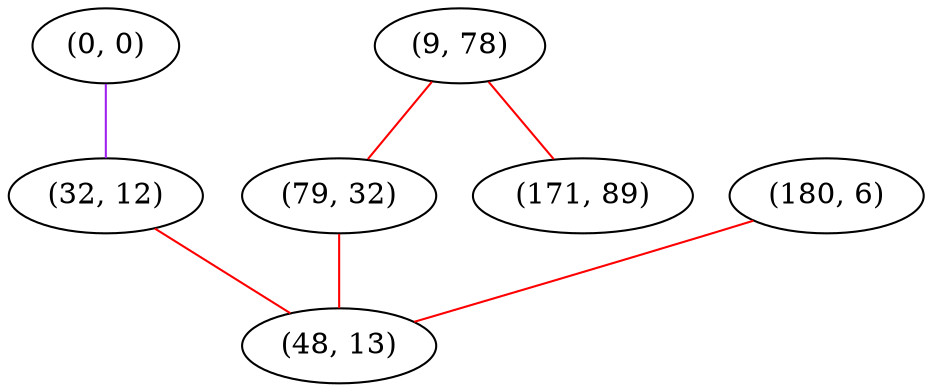 graph "" {
"(0, 0)";
"(9, 78)";
"(79, 32)";
"(32, 12)";
"(180, 6)";
"(171, 89)";
"(48, 13)";
"(0, 0)" -- "(32, 12)"  [color=purple, key=0, weight=4];
"(9, 78)" -- "(171, 89)"  [color=red, key=0, weight=1];
"(9, 78)" -- "(79, 32)"  [color=red, key=0, weight=1];
"(79, 32)" -- "(48, 13)"  [color=red, key=0, weight=1];
"(32, 12)" -- "(48, 13)"  [color=red, key=0, weight=1];
"(180, 6)" -- "(48, 13)"  [color=red, key=0, weight=1];
}
